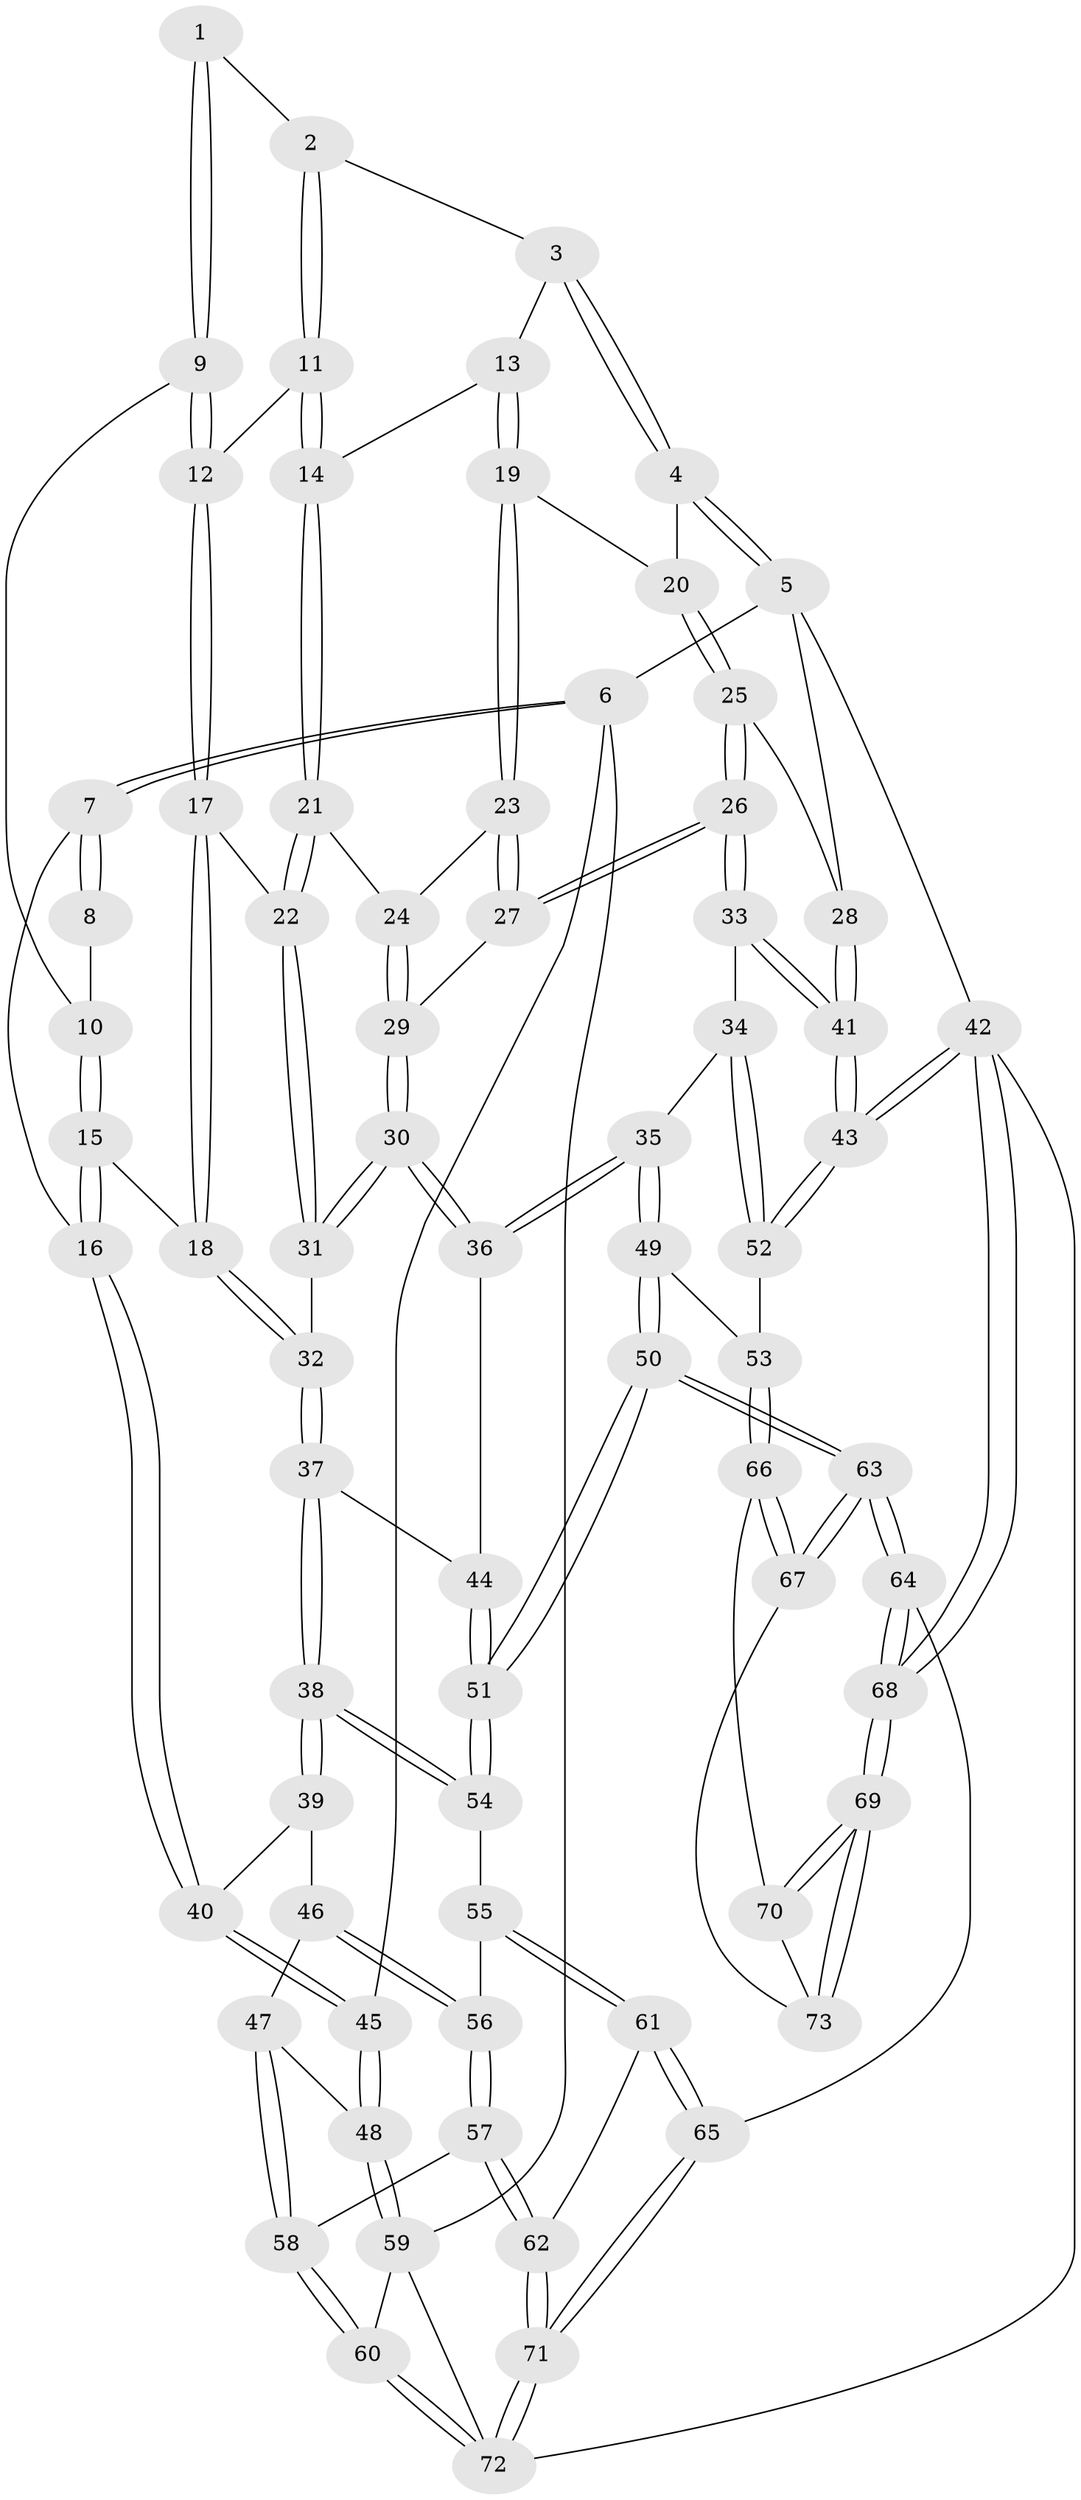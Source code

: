 // Generated by graph-tools (version 1.1) at 2025/02/03/09/25 05:02:13]
// undirected, 73 vertices, 179 edges
graph export_dot {
graph [start="1"]
  node [color=gray90,style=filled];
  1 [pos="+0.544462535168193+0"];
  2 [pos="+0.6642034669057737+0"];
  3 [pos="+0.6772592645843376+0"];
  4 [pos="+1+0"];
  5 [pos="+1+0"];
  6 [pos="+0+0"];
  7 [pos="+0.05346870754071329+0"];
  8 [pos="+0.43501514725852436+0"];
  9 [pos="+0.5105367382341104+0.13052031572646652"];
  10 [pos="+0.43715084181903746+0.16316246129439305"];
  11 [pos="+0.585861937111379+0.1988932305852616"];
  12 [pos="+0.5140326828309769+0.1559998381091868"];
  13 [pos="+0.7188832158621308+0.14581473547816817"];
  14 [pos="+0.5892685710770649+0.2118540668328171"];
  15 [pos="+0.34055720765574743+0.30707859752726335"];
  16 [pos="+0.29605946838115504+0.31421418884329944"];
  17 [pos="+0.45650775600229093+0.2879116570680641"];
  18 [pos="+0.3929788230015087+0.3065878976995195"];
  19 [pos="+0.7396380955206718+0.2028769469803445"];
  20 [pos="+0.7812925915025484+0.20981160668391305"];
  21 [pos="+0.5874178262064753+0.2823560399155666"];
  22 [pos="+0.5682467052422524+0.2919657259503308"];
  23 [pos="+0.7135497625431594+0.24785735105328446"];
  24 [pos="+0.5907540498021459+0.28271870899118073"];
  25 [pos="+0.8827415909871126+0.25674379813525117"];
  26 [pos="+0.846442907244527+0.4430595901730237"];
  27 [pos="+0.744729224181538+0.33987930856326015"];
  28 [pos="+1+0"];
  29 [pos="+0.6602598800775671+0.35934451734930445"];
  30 [pos="+0.6450598173108205+0.45788725654728446"];
  31 [pos="+0.5831430808286692+0.4388936276186985"];
  32 [pos="+0.5416871769422062+0.45433065142176154"];
  33 [pos="+0.8485915526991392+0.452106595028853"];
  34 [pos="+0.8375039685560204+0.46730995825720706"];
  35 [pos="+0.8105692899548906+0.4848348871432649"];
  36 [pos="+0.6848380021719789+0.4910624308495414"];
  37 [pos="+0.4699888287002872+0.5621715145306367"];
  38 [pos="+0.41026909428506164+0.6125014920207027"];
  39 [pos="+0.29466957685148676+0.3571186104228543"];
  40 [pos="+0.2881147598683777+0.3343170885783826"];
  41 [pos="+1+0.44634929112550603"];
  42 [pos="+1+1"];
  43 [pos="+1+0.6529896798432434"];
  44 [pos="+0.6507732952140691+0.5419649252961201"];
  45 [pos="+0+0.5237234413037524"];
  46 [pos="+0.18408925254109001+0.612121334324884"];
  47 [pos="+0.09262805161346906+0.6158421579499823"];
  48 [pos="+0+0.5303843038587822"];
  49 [pos="+0.7570816294162268+0.7026349032199641"];
  50 [pos="+0.6369886922732411+0.7589422693487551"];
  51 [pos="+0.6239064254360928+0.7446586739260493"];
  52 [pos="+0.9537037822059632+0.6976675590075161"];
  53 [pos="+0.8965147790785832+0.7442003886802007"];
  54 [pos="+0.4079876447885395+0.633566487450463"];
  55 [pos="+0.3726436190174213+0.6639928783753853"];
  56 [pos="+0.36865868867497303+0.6651750170495118"];
  57 [pos="+0.23247186113334153+0.798022288451156"];
  58 [pos="+0.180768118588487+0.7927190741922254"];
  59 [pos="+0+0.7306106882362016"];
  60 [pos="+0.08039450643299818+0.8552765618221427"];
  61 [pos="+0.3975356503105325+0.8070852505691507"];
  62 [pos="+0.27731798269272684+0.9237163491520601"];
  63 [pos="+0.6352362375245546+0.9305324538603785"];
  64 [pos="+0.5897768114937714+1"];
  65 [pos="+0.5584211781882111+1"];
  66 [pos="+0.8975848486167844+0.7821217773871528"];
  67 [pos="+0.8094792794267691+0.8828603009872085"];
  68 [pos="+1+1"];
  69 [pos="+1+1"];
  70 [pos="+0.9331737621731067+0.8373274958244895"];
  71 [pos="+0.2938076843014538+1"];
  72 [pos="+0.20219410069134736+1"];
  73 [pos="+0.8603893210406356+0.9144301845437265"];
  1 -- 2;
  1 -- 9;
  1 -- 9;
  2 -- 3;
  2 -- 11;
  2 -- 11;
  3 -- 4;
  3 -- 4;
  3 -- 13;
  4 -- 5;
  4 -- 5;
  4 -- 20;
  5 -- 6;
  5 -- 28;
  5 -- 42;
  6 -- 7;
  6 -- 7;
  6 -- 45;
  6 -- 59;
  7 -- 8;
  7 -- 8;
  7 -- 16;
  8 -- 10;
  9 -- 10;
  9 -- 12;
  9 -- 12;
  10 -- 15;
  10 -- 15;
  11 -- 12;
  11 -- 14;
  11 -- 14;
  12 -- 17;
  12 -- 17;
  13 -- 14;
  13 -- 19;
  13 -- 19;
  14 -- 21;
  14 -- 21;
  15 -- 16;
  15 -- 16;
  15 -- 18;
  16 -- 40;
  16 -- 40;
  17 -- 18;
  17 -- 18;
  17 -- 22;
  18 -- 32;
  18 -- 32;
  19 -- 20;
  19 -- 23;
  19 -- 23;
  20 -- 25;
  20 -- 25;
  21 -- 22;
  21 -- 22;
  21 -- 24;
  22 -- 31;
  22 -- 31;
  23 -- 24;
  23 -- 27;
  23 -- 27;
  24 -- 29;
  24 -- 29;
  25 -- 26;
  25 -- 26;
  25 -- 28;
  26 -- 27;
  26 -- 27;
  26 -- 33;
  26 -- 33;
  27 -- 29;
  28 -- 41;
  28 -- 41;
  29 -- 30;
  29 -- 30;
  30 -- 31;
  30 -- 31;
  30 -- 36;
  30 -- 36;
  31 -- 32;
  32 -- 37;
  32 -- 37;
  33 -- 34;
  33 -- 41;
  33 -- 41;
  34 -- 35;
  34 -- 52;
  34 -- 52;
  35 -- 36;
  35 -- 36;
  35 -- 49;
  35 -- 49;
  36 -- 44;
  37 -- 38;
  37 -- 38;
  37 -- 44;
  38 -- 39;
  38 -- 39;
  38 -- 54;
  38 -- 54;
  39 -- 40;
  39 -- 46;
  40 -- 45;
  40 -- 45;
  41 -- 43;
  41 -- 43;
  42 -- 43;
  42 -- 43;
  42 -- 68;
  42 -- 68;
  42 -- 72;
  43 -- 52;
  43 -- 52;
  44 -- 51;
  44 -- 51;
  45 -- 48;
  45 -- 48;
  46 -- 47;
  46 -- 56;
  46 -- 56;
  47 -- 48;
  47 -- 58;
  47 -- 58;
  48 -- 59;
  48 -- 59;
  49 -- 50;
  49 -- 50;
  49 -- 53;
  50 -- 51;
  50 -- 51;
  50 -- 63;
  50 -- 63;
  51 -- 54;
  51 -- 54;
  52 -- 53;
  53 -- 66;
  53 -- 66;
  54 -- 55;
  55 -- 56;
  55 -- 61;
  55 -- 61;
  56 -- 57;
  56 -- 57;
  57 -- 58;
  57 -- 62;
  57 -- 62;
  58 -- 60;
  58 -- 60;
  59 -- 60;
  59 -- 72;
  60 -- 72;
  60 -- 72;
  61 -- 62;
  61 -- 65;
  61 -- 65;
  62 -- 71;
  62 -- 71;
  63 -- 64;
  63 -- 64;
  63 -- 67;
  63 -- 67;
  64 -- 65;
  64 -- 68;
  64 -- 68;
  65 -- 71;
  65 -- 71;
  66 -- 67;
  66 -- 67;
  66 -- 70;
  67 -- 73;
  68 -- 69;
  68 -- 69;
  69 -- 70;
  69 -- 70;
  69 -- 73;
  69 -- 73;
  70 -- 73;
  71 -- 72;
  71 -- 72;
}
